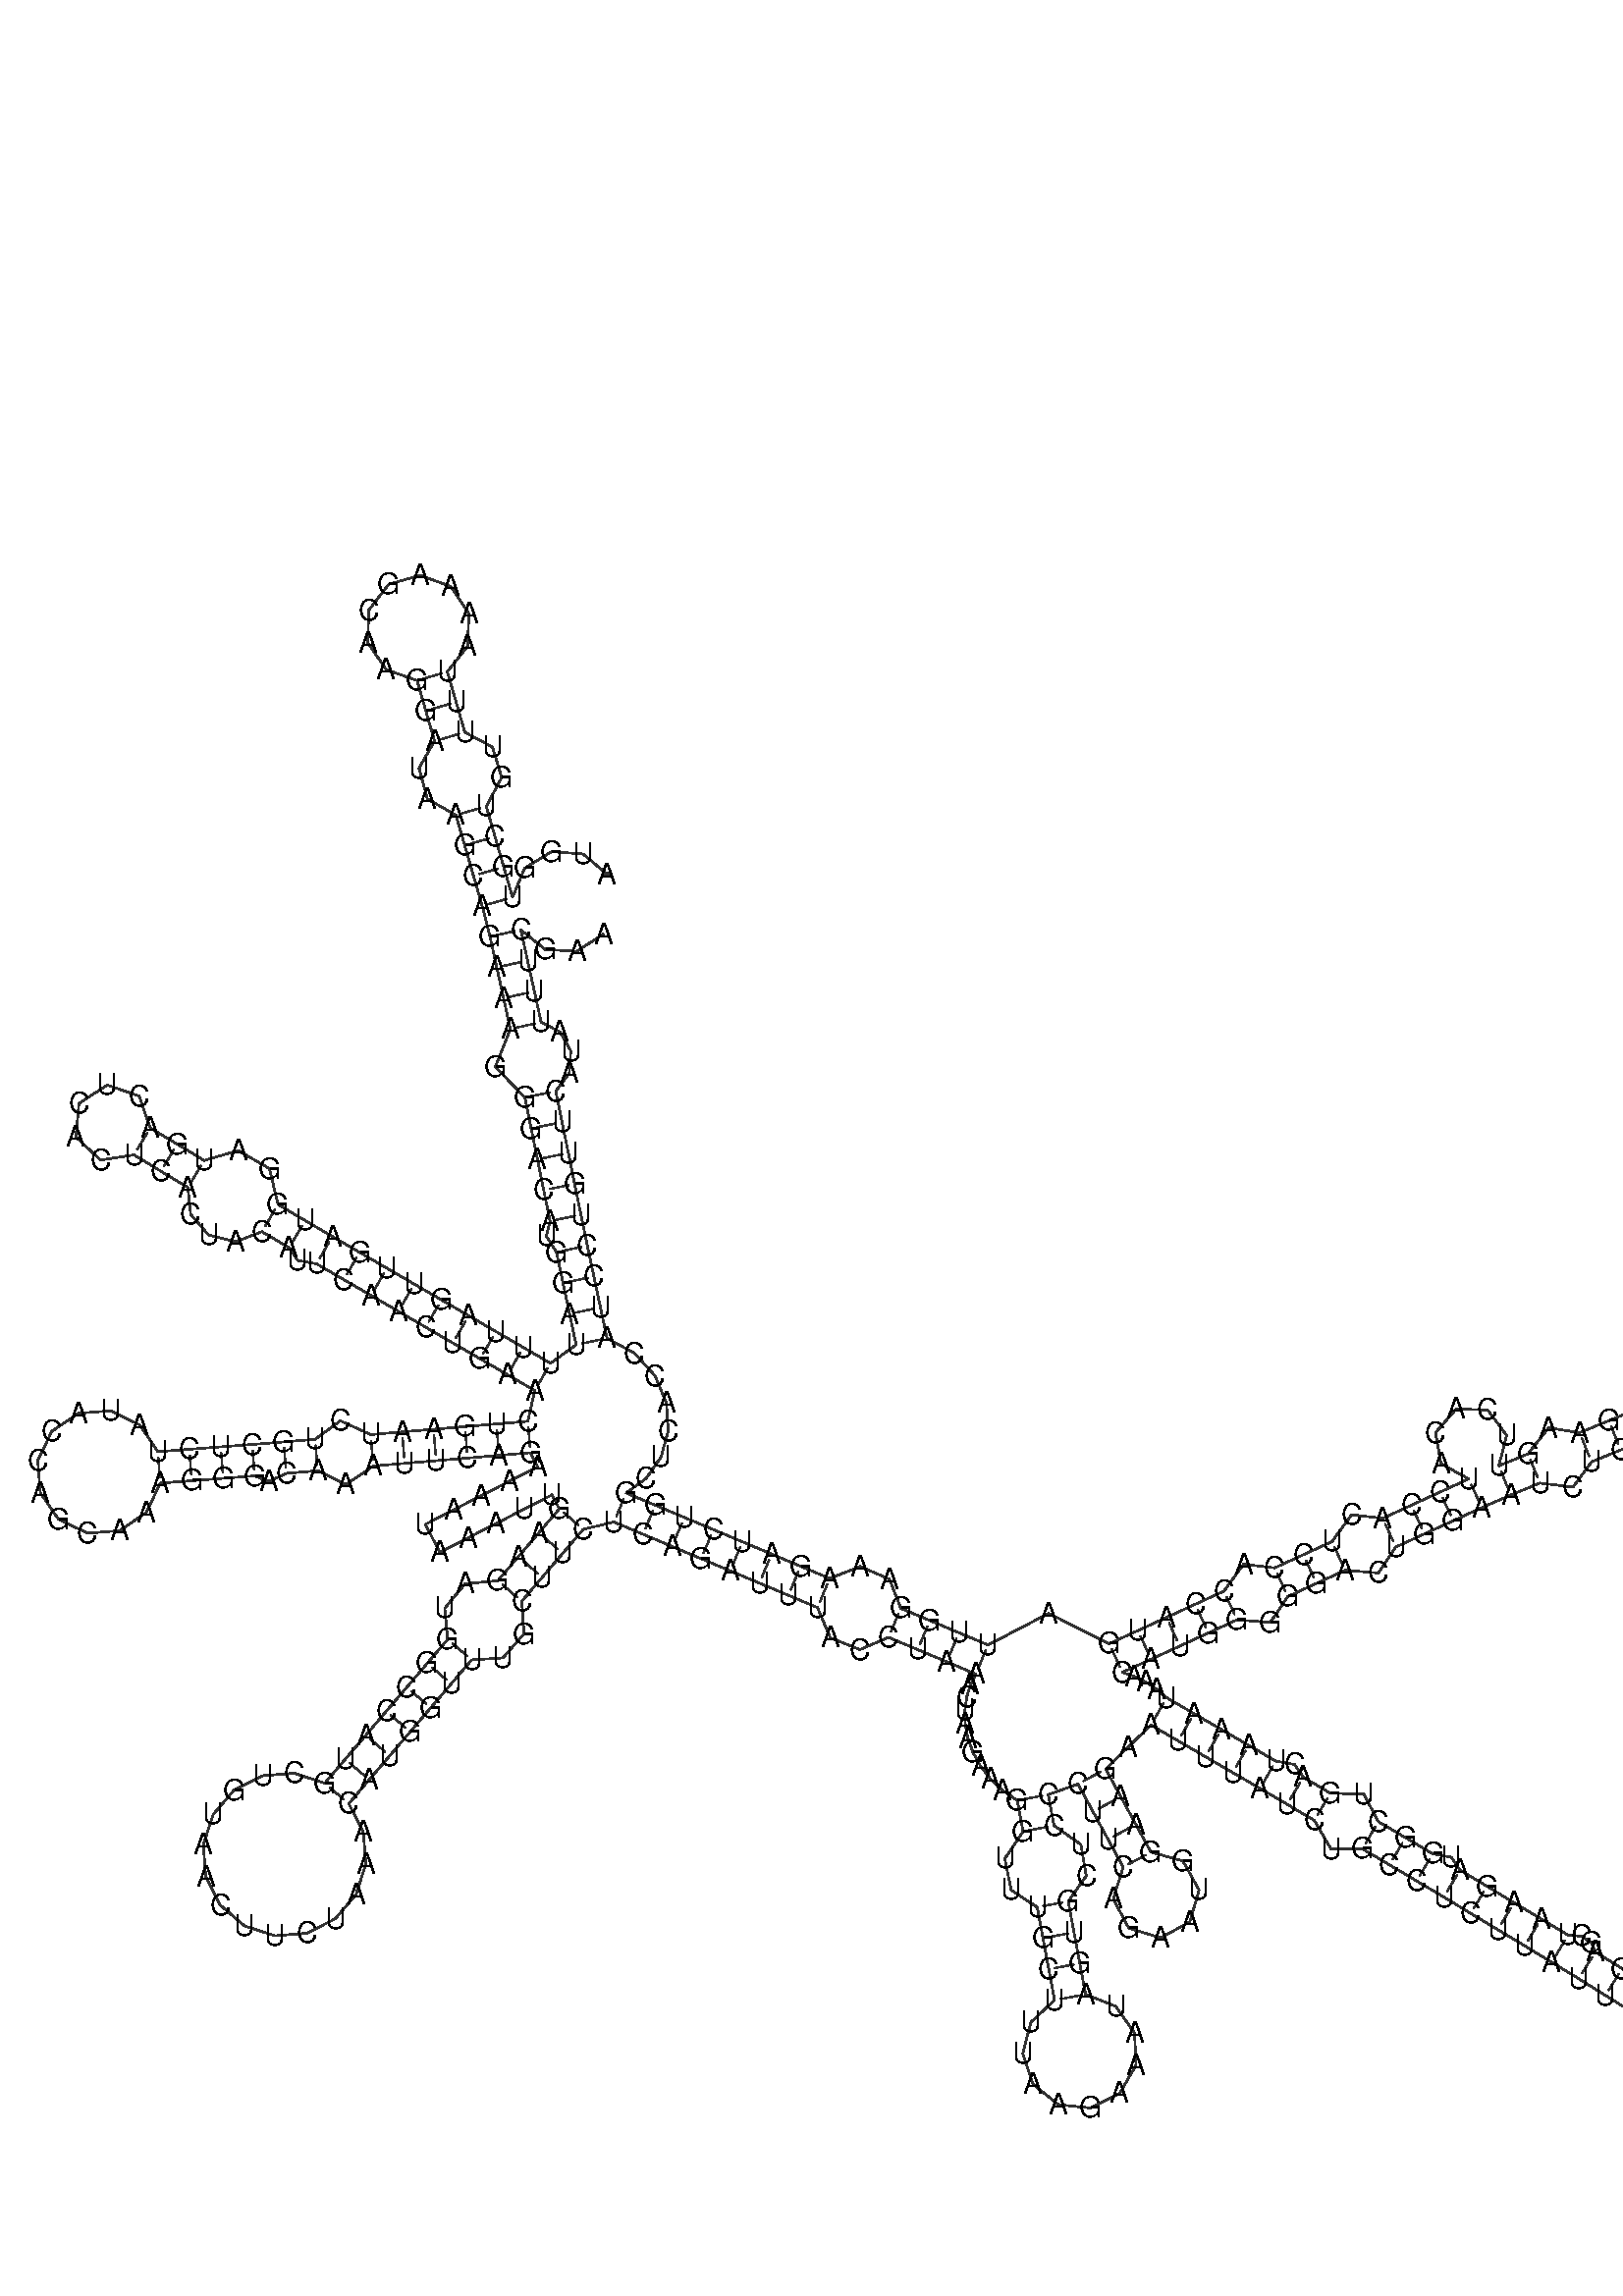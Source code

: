 %!PS-Adobe-3.0 EPSF-3.0
%%BoundingBox: 0 0 700 700
%%DocumentFonts: Helvetica
%%Pages: 1
%%EndComments

% Program options: --noLP 

% To switch off outline pairs of sequence comment or
% delete the appropriate line near the end of the file

/RNAplot 100 dict def

RNAplot begin

%%BeginProlog

/fsize  14 def
/outlinecolor {0.2 setgray} bind def
/paircolor    {0.2 setgray} bind def
/seqcolor     {0   setgray} bind def
/cshow  { dup stringwidth pop -2 div fsize -3 div rmoveto show} bind def
/min { 2 copy gt { exch } if pop } bind def
/max { 2 copy lt { exch } if pop } bind def
/arccoords { % i j arccoords
  % puts optimal x1 y1 x2 y2 coordinates used in bezier curves from i to j
  % onto the stack
  dup 3 -1 roll dup 4 -1 roll lt dup dup 5 2 roll {exch} if
  dup 3 -1 roll dup 3 -1 roll exch sub 1 sub dup
  4 -2 roll 5 -1 roll {exch} if 4 2 roll
  sequence length dup 2 div exch 3 1 roll lt 
  {exch 5 -1 roll pop 4 -2 roll exch 4 2 roll}
  { 4 2 roll 5 -1 roll dup 6 1 roll {exch} if
    4 -2 roll exch pop dup 3 -1 roll dup 4 1 roll
    exch add 4 -1 roll dup 5 1 roll sub 1 sub
    5 -1 roll not {4 -2 roll exch 4 2 roll} if
  }ifelse
   % compute the scalingfactor and prepare (1-sf) and sf*r
  2 mul exch cpr 3 1 roll div dup
  3 -1 roll mul exch 1 exch sub exch
   % compute the coordinates
  3 -1 roll 1 sub coor exch get aload pop % get coord for i
  4 -1 roll dup 5 1 roll mul 3 -1 roll dup 4 1 roll add exch % calculate y1
  4 -1 roll dup 5 1 roll mul 3 -1 roll dup 4 1 roll add exch % calculate x1
  5 -1 roll 1 sub coor exch get aload pop % get coord for j
  % duplicate j coord
  dup 3 -1 roll dup 4 1 roll exch 8 2 roll
  6 -1 roll dup 7 1 roll mul 5 -1 roll dup 6 1 roll add exch % calculate y2
  6 -1 roll mul 5 -1 roll add exch % calculate x2
  6 -2 roll % reorder
} bind def
/drawoutline {
  gsave outlinecolor newpath
  coor 0 get aload pop 0.8 0 360 arc % draw 5' circle of 1st sequence
  currentdict /cutpoint known        % check if cutpoint is defined
  {coor 0 cutpoint getinterval
   {aload pop lineto} forall         % draw outline of 1st sequence
   coor cutpoint 1 add get aload pop
   2 copy moveto 0.8 0 360 arc       % draw 5' circle of 2nd sequence
   coor cutpoint 1 add coor length cutpoint 1 add sub getinterval
   {aload pop lineto} forall        % draw outline of 2nd sequence
     } {
        /i 0 def
        coor {
            /p coor i get def
            /a arcs i get def
            /l a length def
            l 0 eq {
                %% standard point... draw simple line
                p 0 2 getinterval aload pop lineto
            } {
                %% point in loop... draw arc around loop center
                /clockwise a 5 get def
                clockwise 0.0 gt {
                    a 0 5 getinterval aload pop arcn
                } {
                    a 0 5 getinterval aload pop arc
                } ifelse
            } ifelse
            /i i 1 add def
        } forall
    }
  ifelse
  stroke grestore
} bind def
/drawpairs {
  paircolor
  0.7 setlinewidth
  [9 3.01] 9 setdash
  newpath
  pairs {aload pop
      currentdict (cpr) known
      { exch dup
        coor  exch 1 sub get aload pop moveto
        exch arccoords curveto
      }
      { coor exch 1 sub get aload pop moveto
        coor exch 1 sub get aload pop lineto
      }ifelse
  } forall
  stroke
} bind def
% draw bases
/drawbases {
  [] 0 setdash
  seqcolor
  0
  coor {
    aload pop moveto
    dup sequence exch 1 getinterval cshow
    1 add
  } forall
  pop
} bind def
/init {
  /Helvetica findfont fsize scalefont setfont
  1 setlinejoin
  1 setlinecap
  0.8 setlinewidth
  % find the coordinate range
  /xmax -1000 def /xmin 10000 def
  /ymax -1000 def /ymin 10000 def
  coor {
      aload pop
      dup ymin lt {dup /ymin exch def} if
      dup ymax gt {/ymax exch def} {pop} ifelse
      dup xmin lt {dup /xmin exch def} if
      dup xmax gt {/xmax exch def} {pop} ifelse
  } forall
  /size {xmax xmin sub ymax ymin sub max} bind def
  /width {xmax xmin sub} bind def
  /height {ymax ymin sub} bind def
  10 10 translate
  680 size 10 add div dup scale
  size width sub width xmin sub xmax sub add 2 div 5 add
  size height sub height ymin sub ymax sub add 2 div 5 add
  translate
} bind def

%%EndProlog

% data start here
/sequence { (\
AUGGUGCUGUUUUAAAAGCAAGGAUAAGCAGAAAGGGACAUGGAUUUUAGUUGAUGGAUGACUCACUCACUACAUUCAACUGAACUGAAUCUGCUCUAUACCAGCAAAGGGACAAAUUCAGAAAAUAAAUUGAAGAUGGCCAUGCUGUAACUUCUAAACAUGGUUUGCUUCUCAGAUUUACCUAAACUAAGAAAGGUUUGCUUUAAGAAAUAGUGCUCCCUUCAGAAUGGAAGAAUUUAUCUGCCUCUUAUUUGA\
UGUGGAUCAGAGCUAAGAUGGCUGACUAAAUAAACAUGGGGGACUGGAAUCUCCUUGGAGAUACUCUGGAGGAAGUUCACAUCCACUCCACCAUGAUUGGAAAGAUCUGGCUCACCAUCCUGUUCAUAUUUCGAA\
) } def
/len { sequence length } bind def

/coor [
[110.563 365.441]
[99.067 375.077]
[84.107 376.177]
[71.325 368.327]
[65.541 354.487]
[61.378 368.898]
[57.215 383.308]
[53.052 397.719]
[60.429 411.438]
[56.002 425.994]
[42.877 432.942]
[38.714 447.353]
[34.551 461.763]
[44.187 473.927]
[44.799 489.432]
[36.152 502.316]
[21.572 507.627]
[6.664 503.32]
[-2.838 491.053]
[-3.282 475.543]
[5.504 462.752]
[20.141 457.601]
[24.304 443.19]
[28.466 428.779]
[21.069 415.902]
[25.085 401.229]
[38.641 393.556]
[42.804 379.145]
[46.967 364.735]
[51.13 350.324]
[54.828 335.787]
[58.056 321.138]
[61.285 306.49]
[64.513 291.842]
[57.402 273.815]
[71.409 259.25]
[74.402 244.552]
[77.394 229.854]
[80.387 215.155]
[83.38 200.457]
[81.649 193.33]
[86.456 185.653]
[89.567 170.979]
[92.678 156.305]
[95.789 141.631]
[83.64 132.834]
[70.669 140.368]
[57.699 147.903]
[44.729 155.438]
[31.759 162.973]
[18.788 170.507]
[5.818 178.042]
[-7.152 185.577]
[-20.122 193.112]
[-33.062 200.699]
[-45.972 208.337]
[-50.036 225.389]
[-64.901 234.022]
[-81.075 229.293]
[-93.922 237.035]
[-106.77 244.777]
[-112.011 259.94]
[-127.181 265.16]
[-140.643 256.434]
[-142.07 240.454]
[-130.367 229.48]
[-114.512 231.93]
[-101.664 224.188]
[-88.817 216.446]
[-87.511 203.67]
[-78.975 193.818]
[-66.14 190.61]
[-53.61 195.428]
[-40.701 187.789]
[-36.576 181.725]
[-27.657 180.141]
[-14.687 172.607]
[-1.717 165.072]
[11.254 157.537]
[24.224 150.002]
[37.194 142.468]
[50.164 134.933]
[63.134 127.398]
[76.105 119.863]
[72.817 105.228]
[57.871 103.964]
[42.924 102.7]
[27.977 101.436]
[13.031 100.172]
[-1.916 98.908]
[-16.319 105.455]
[-28.349 96.673]
[-43.296 95.409]
[-58.247 94.205]
[-73.204 93.061]
[-88.16 91.917]
[-103.116 90.773]
[-111.721 103.495]
[-125.541 110.196]
[-140.859 109.073]
[-153.554 100.428]
[-160.211 86.587]
[-159.04 71.273]
[-150.356 58.605]
[-136.494 51.991]
[-121.183 53.21]
[-108.543 61.935]
[-101.972 75.817]
[-87.016 76.961]
[-72.06 78.105]
[-57.103 79.249]
[-50.246 76.646]
[-42.032 80.462]
[-27.085 81.726]
[-13.751 75.089]
[-0.652 83.962]
[14.295 85.225]
[29.241 86.489]
[44.188 87.753]
[59.135 89.017]
[74.081 90.281]
[77.505 83.608]
[64.159 76.761]
[50.813 69.914]
[37.467 63.066]
[24.122 56.219]
[30.969 42.873]
[44.315 49.72]
[57.661 56.568]
[71.007 63.415]
[84.352 70.263]
[87.776 63.59]
[78.032 52.185]
[68.288 40.781]
[58.544 29.377]
[43.029 27.99]
[33.31 16.286]
[34.728 1.503]
[24.984 -9.901]
[15.24 -21.305]
[5.496 -32.709]
[-4.248 -44.113]
[-13.992 -55.517]
[-23.736 -66.922]
[-38.181 -62.188]
[-53.338 -63.348]
[-66.895 -70.224]
[-76.785 -81.768]
[-81.499 -96.219]
[-80.319 -111.374]
[-73.426 -124.922]
[-61.869 -134.796]
[-47.411 -139.492]
[-32.258 -138.292]
[-18.719 -131.381]
[-8.86 -119.811]
[-4.183 -105.347]
[-5.403 -90.195]
[-12.332 -76.666]
[-2.588 -65.261]
[7.156 -53.857]
[16.9 -42.453]
[26.644 -31.049]
[36.388 -19.645]
[46.132 -8.241]
[60.955 -7.335]
[70.999 4.092]
[69.948 19.633]
[79.692 31.037]
[89.436 42.441]
[99.18 53.846]
[113.775 57.309]
[127.604 51.499]
[141.433 45.69]
[155.262 39.88]
[169.092 34.07]
[182.921 28.26]
[196.75 22.451]
[210.579 16.641]
[216.624 2.285]
[230.731 -3.41]
[244.38 2.441]
[258.21 -3.369]
[272.039 -9.179]
[285.868 -14.989]
[283.299 -20.17]
[281.528 -25.961]
[280.679 -32.236]
[280.853 -38.841]
[282.128 -45.606]
[284.552 -52.347]
[288.141 -58.867]
[292.879 -64.965]
[298.714 -70.442]
[305.561 -75.104]
[308.317 -89.849]
[299.654 -102.794]
[302.659 -117.708]
[315.054 -125.888]
[317.811 -140.632]
[320.567 -155.377]
[323.323 -170.122]
[312.028 -180.63]
[308.229 -195.582]
[313.139 -210.207]
[325.191 -219.839]
[340.539 -221.402]
[354.286 -214.4]
[362.044 -201.066]
[361.34 -185.654]
[352.396 -173.084]
[338.068 -167.365]
[335.311 -152.621]
[332.555 -137.876]
[329.799 -123.131]
[338.402 -111.027]
[335.817 -96.034]
[323.062 -87.093]
[320.306 -72.348]
[334.44 -67.325]
[341.607 -80.502]
[348.774 -93.679]
[355.941 -106.856]
[351.224 -121.94]
[358.628 -135.902]
[373.761 -140.46]
[387.644 -132.909]
[392.042 -117.728]
[384.344 -103.925]
[369.118 -99.689]
[361.951 -86.512]
[354.784 -73.335]
[347.617 -60.158]
[358.372 -49.701]
[369.126 -39.245]
[382.096 -46.78]
[395.067 -54.315]
[408.037 -61.849]
[421.007 -69.384]
[433.947 -76.971]
[446.856 -84.61]
[454.793 -98.296]
[469.686 -98.119]
[482.596 -105.757]
[495.505 -113.396]
[508.383 -121.087]
[521.231 -128.829]
[534.078 -136.571]
[546.926 -144.313]
[559.773 -152.056]
[572.558 -159.901]
[585.28 -167.848]
[598.001 -175.796]
[610.723 -183.744]
[623.444 -191.691]
[636.165 -199.639]
[643.384 -214.364]
[659.761 -215.205]
[668.45 -201.297]
[660.512 -186.947]
[644.113 -186.918]
[631.392 -178.97]
[618.67 -171.022]
[605.949 -163.075]
[593.227 -155.127]
[580.506 -147.179]
[578.588 -142.879]
[573.988 -139.705]
[567.516 -139.208]
[554.668 -131.466]
[541.821 -123.724]
[528.973 -115.981]
[516.126 -108.239]
[512.049 -102.142]
[503.144 -100.487]
[490.234 -92.848]
[477.325 -85.209]
[470.312 -72.069]
[454.495 -71.7]
[441.586 -64.062]
[437.46 -57.998]
[428.542 -56.414]
[415.572 -48.879]
[402.601 -41.344]
[389.631 -33.81]
[376.661 -26.275]
[371.728 -22.102]
[366.511 -18.688]
[361.093 -16.049]
[355.562 -14.194]
[369.197 -7.943]
[382.832 -1.692]
[396.468 4.559]
[410.103 10.811]
[425.872 9.528]
[434.217 21.866]
[447.853 28.117]
[461.488 34.368]
[477.257 33.086]
[485.602 45.423]
[499.237 51.674]
[512.873 57.925]
[526.508 64.177]
[540.266 70.153]
[554.142 75.851]
[569.847 73.937]
[578.68 85.929]
[592.556 91.627]
[606.431 97.326]
[620.307 103.024]
[634.182 108.723]
[652.408 105.868]
[662.532 120.241]
[676.453 125.828]
[690.374 131.414]
[707.325 131.702]
[711.741 148.071]
[697.234 156.846]
[684.787 145.335]
[670.866 139.748]
[656.945 134.162]
[645.751 138.619]
[634.136 134.137]
[628.484 122.598]
[614.608 116.9]
[600.733 111.201]
[586.857 105.503]
[572.982 99.804]
[558.269 102.126]
[548.443 89.727]
[534.568 84.028]
[538.274 98.563]
[529.287 110.573]
[514.297 111.117]
[504.462 99.791]
[507.104 85.026]
[520.257 77.812]
[506.622 71.561]
[492.986 65.31]
[479.351 59.059]
[464.557 60.788]
[455.237 48.003]
[441.601 41.752]
[427.966 35.501]
[413.172 37.23]
[403.852 24.446]
[390.217 18.195]
[376.581 11.944]
[362.946 5.692]
[349.311 -0.559]
[320.543 13.864]
[291.678 -1.16]
[277.849 4.65]
[264.019 10.46]
[250.19 16.27]
[244.815 30.113]
[230.873 36.202]
[216.389 30.47]
[202.56 36.28]
[188.731 42.09]
[174.901 47.899]
[161.072 53.709]
[147.243 59.519]
[133.414 65.329]
[119.585 71.138]
[129.162 78.115]
[136.194 88.287]
[139.617 100.707]
[138.726 114.076]
[133.284 126.885]
[123.587 137.578]
[110.463 144.742]
[107.352 159.416]
[104.241 174.089]
[101.13 188.763]
[98.079 203.45]
[95.086 218.148]
[92.093 232.846]
[89.1 247.545]
[86.107 262.243]
[92.573 270.872]
[93.25 281.415]
[88.158 290.419]
[79.162 295.07]
[75.933 309.719]
[72.705 324.367]
[69.476 339.015]
[81.17 329.621]
[96.149 328.833]
[108.765 336.947]
] def
/arcs [
[]
[]
[]
[]
[]
[]
[]
[]
[]
[]
[]
[]
[]
[]
[]
[]
[]
[]
[]
[]
[]
[]
[]
[]
[]
[]
[]
[]
[]
[]
[]
[]
[]
[]
[]
[]
[]
[]
[]
[]
[]
[]
[]
[]
[]
[]
[]
[]
[]
[]
[]
[]
[]
[]
[]
[]
[]
[]
[]
[]
[]
[]
[]
[]
[]
[]
[]
[]
[]
[]
[]
[]
[]
[]
[]
[]
[]
[]
[]
[]
[]
[]
[]
[]
[]
[]
[]
[]
[]
[]
[]
[]
[]
[]
[]
[]
[]
[]
[]
[]
[]
[]
[]
[]
[]
[]
[]
[]
[]
[]
[]
[]
[]
[]
[]
[]
[]
[]
[]
[]
[]
[]
[]
[]
[]
[]
[]
[]
[]
[]
[]
[]
[]
[]
[]
[]
[]
[]
[]
[]
[]
[]
[]
[]
[]
[]
[]
[]
[]
[]
[]
[]
[]
[]
[]
[]
[]
[]
[]
[]
[]
[]
[]
[]
[]
[]
[]
[]
[]
[]
[]
[]
[]
[]
[]
[]
[]
[]
[]
[]
[]
[]
[]
[]
[]
[]
[]
[]
[]
[]
[]
[]
[]
[]
[]
[]
[]
[]
[]
[]
[]
[]
[]
[]
[]
[]
[]
[]
[]
[]
[]
[]
[]
[]
[]
[]
[]
[]
[]
[]
[]
[]
[]
[]
[]
[]
[]
[]
[]
[]
[]
[]
[]
[]
[]
[]
[]
[]
[]
[]
[]
[]
[]
[]
[]
[]
[]
[]
[]
[]
[]
[]
[]
[]
[]
[]
[]
[]
[]
[]
[]
[]
[]
[]
[]
[]
[]
[]
[]
[]
[]
[]
[]
[]
[]
[]
[]
[]
[]
[]
[]
[]
[]
[]
[]
[]
[]
[]
[]
[]
[]
[]
[]
[]
[]
[]
[]
[]
[]
[]
[]
[]
[]
[]
[]
[]
[]
[]
[]
[]
[]
[]
[]
[]
[]
[]
[]
[]
[]
[]
[]
[]
[]
[]
[]
[]
[]
[]
[]
[]
[]
[]
[]
[]
[]
[]
[]
[]
[]
[]
[]
[]
[]
[]
[]
[]
[]
[]
[]
[]
[]
[]
[]
[]
[]
[]
[]
[]
[]
[]
[]
[]
[]
[]
[]
[]
[]
[]
[]
[]
[]
[]
[]
[]
[]
[]
[]
[]
[]
[]
[]
[]
[]
[]
[]
[]
[]
[]
[]
[]
] def
/pairs [
[5 30]
[6 29]
[7 28]
[8 27]
[11 24]
[12 23]
[13 22]
[31 387]
[32 386]
[33 385]
[34 384]
[36 380]
[37 379]
[38 378]
[39 377]
[40 376]
[42 375]
[43 374]
[44 373]
[45 372]
[46 84]
[47 83]
[48 82]
[49 81]
[50 80]
[51 79]
[52 78]
[53 77]
[54 76]
[55 74]
[56 73]
[59 69]
[60 68]
[61 67]
[85 121]
[86 120]
[87 119]
[88 118]
[89 117]
[90 116]
[92 114]
[93 113]
[94 111]
[95 110]
[96 109]
[97 108]
[132 171]
[133 170]
[134 169]
[135 168]
[138 165]
[139 164]
[140 163]
[141 162]
[142 161]
[143 160]
[144 159]
[172 365]
[173 364]
[174 363]
[175 362]
[176 361]
[177 360]
[178 359]
[179 358]
[182 355]
[183 354]
[184 353]
[185 352]
[195 219]
[196 218]
[199 215]
[200 214]
[201 213]
[202 212]
[220 233]
[221 232]
[222 231]
[223 230]
[235 286]
[236 285]
[237 284]
[238 283]
[239 282]
[240 280]
[241 279]
[243 277]
[244 276]
[245 275]
[246 273]
[247 272]
[248 271]
[249 270]
[250 269]
[251 266]
[252 265]
[253 264]
[254 263]
[255 262]
[256 261]
[290 350]
[291 349]
[292 348]
[293 347]
[294 346]
[296 344]
[297 343]
[298 342]
[300 340]
[301 339]
[302 338]
[303 337]
[304 331]
[305 330]
[307 328]
[308 327]
[309 326]
[310 325]
[311 324]
[313 321]
[314 320]
[315 319]
] def

init

% switch off outline pairs or bases by removing these lines
drawoutline
drawpairs
drawbases
showpage
end
%%EOF
